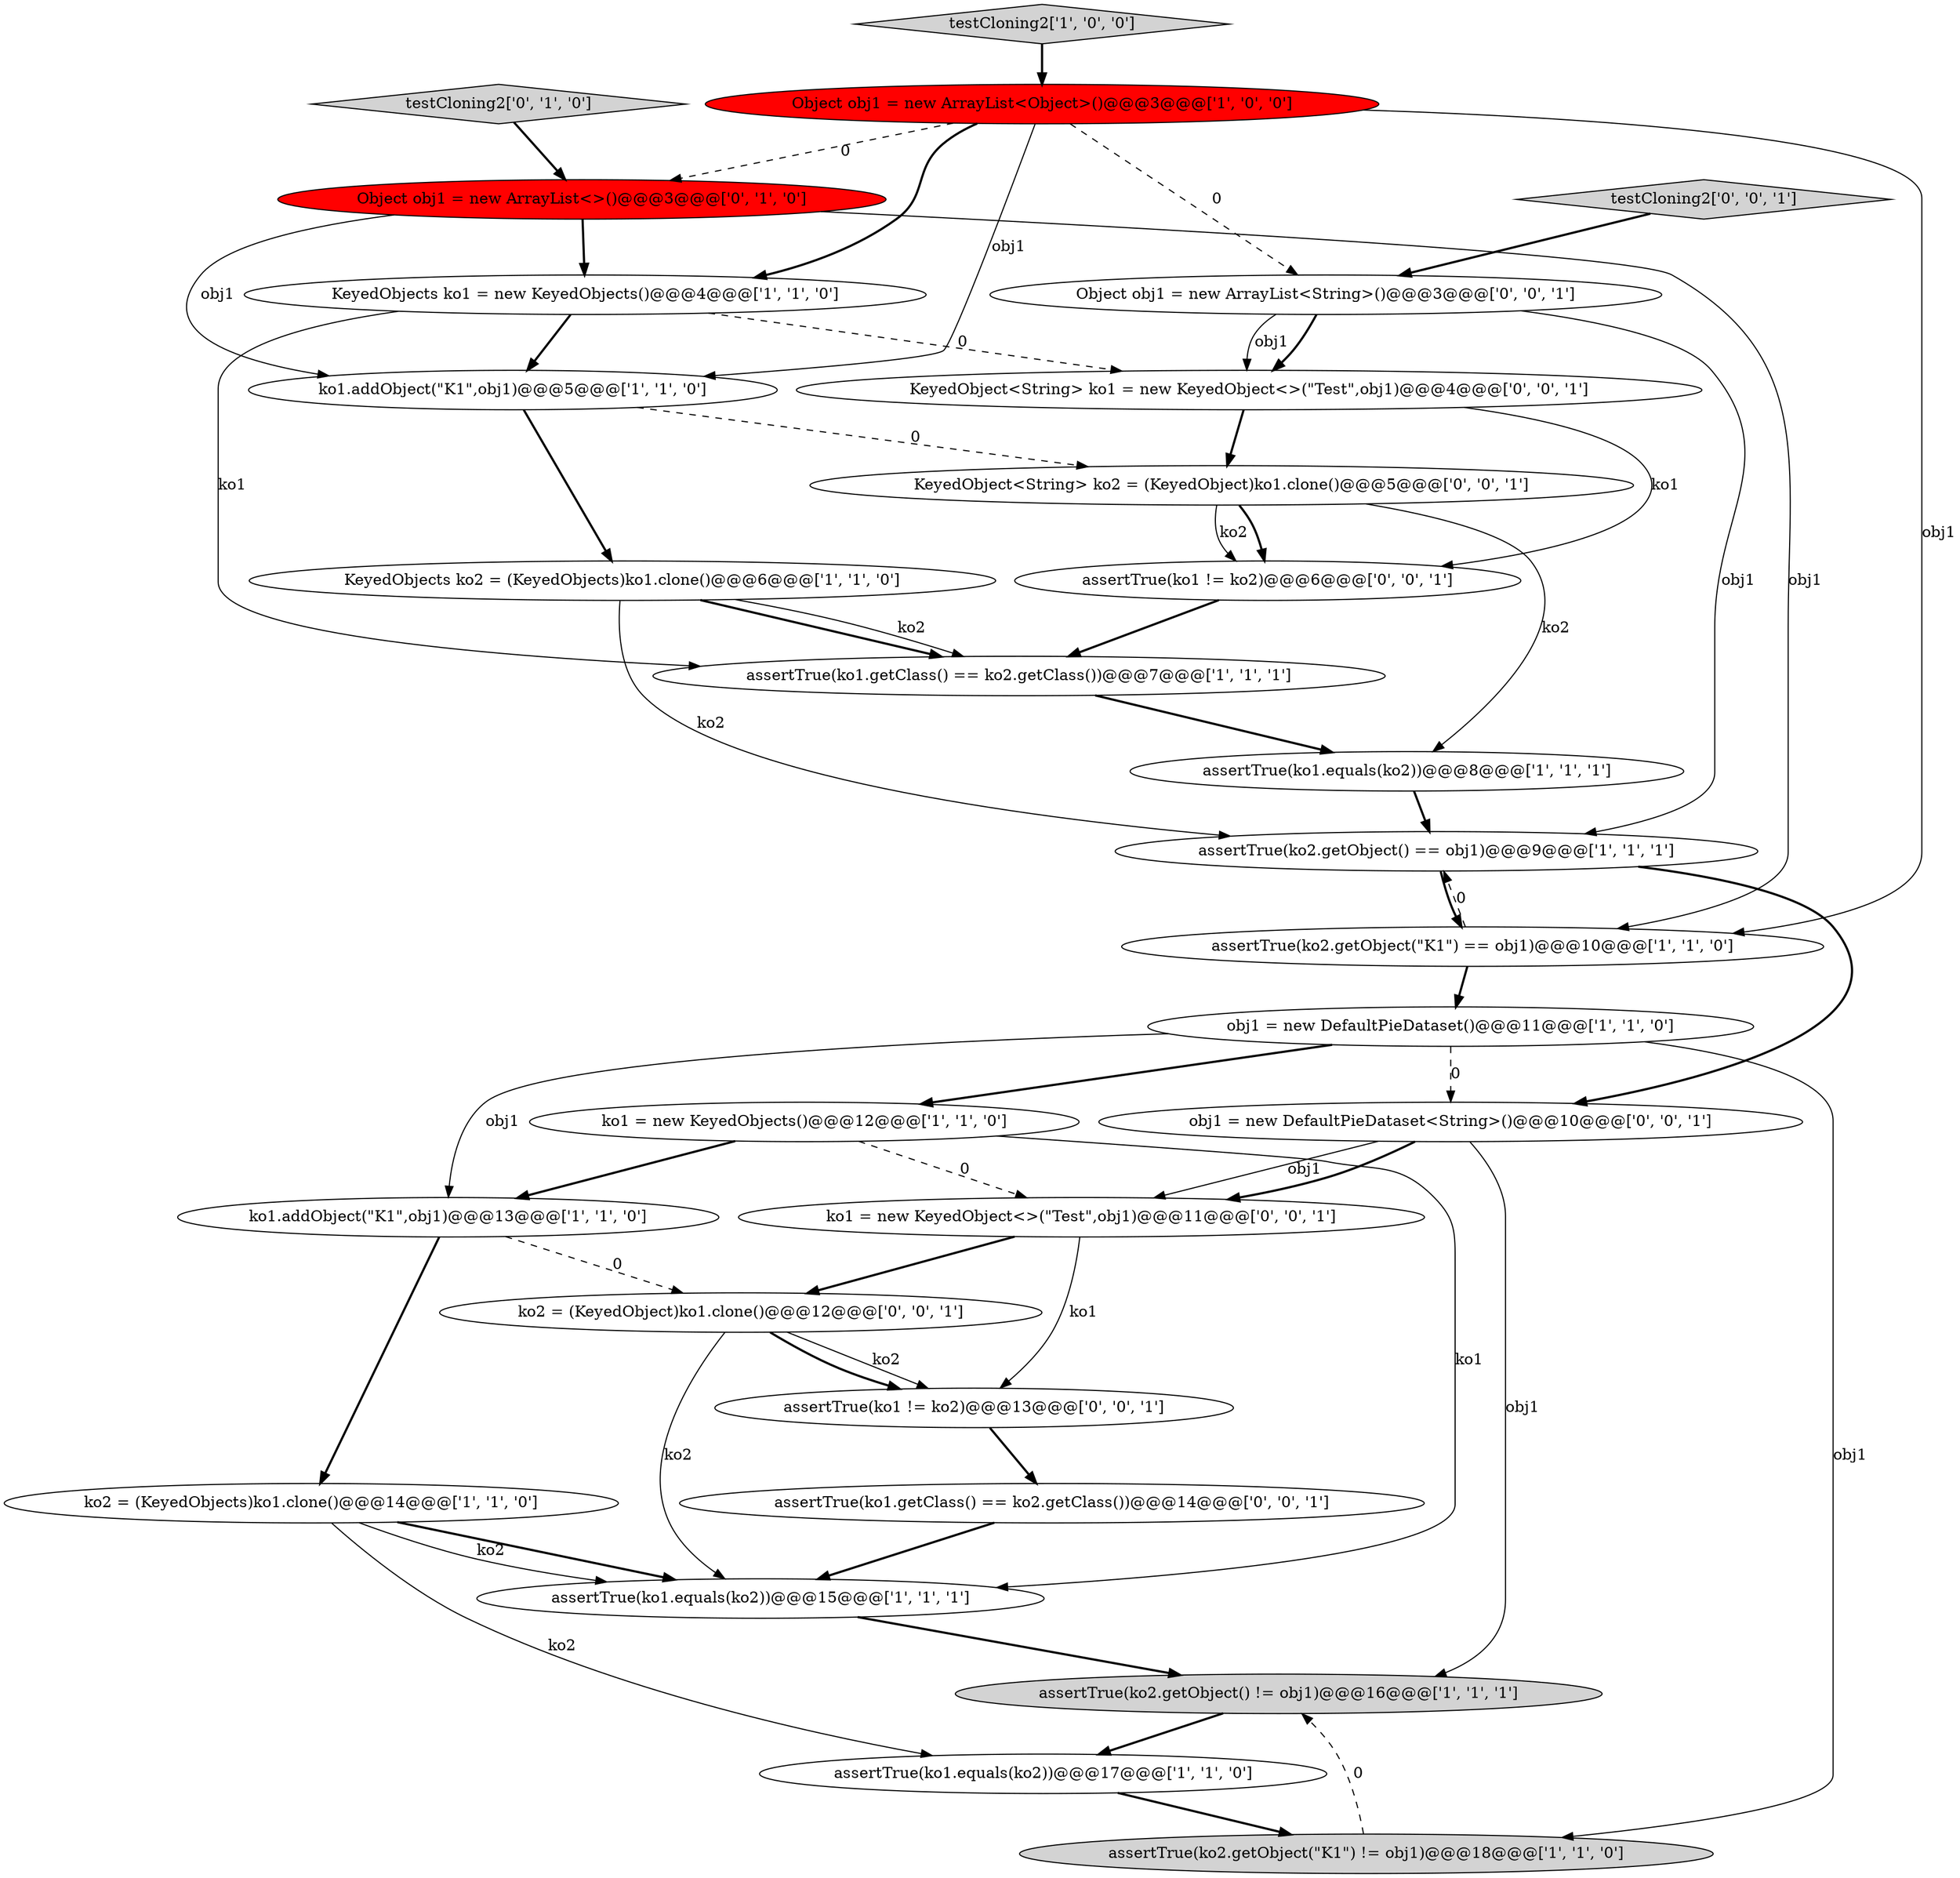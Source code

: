 digraph {
5 [style = filled, label = "assertTrue(ko1.equals(ko2))@@@15@@@['1', '1', '1']", fillcolor = white, shape = ellipse image = "AAA0AAABBB1BBB"];
16 [style = filled, label = "assertTrue(ko1.equals(ko2))@@@17@@@['1', '1', '0']", fillcolor = white, shape = ellipse image = "AAA0AAABBB1BBB"];
0 [style = filled, label = "ko1 = new KeyedObjects()@@@12@@@['1', '1', '0']", fillcolor = white, shape = ellipse image = "AAA0AAABBB1BBB"];
18 [style = filled, label = "Object obj1 = new ArrayList<>()@@@3@@@['0', '1', '0']", fillcolor = red, shape = ellipse image = "AAA1AAABBB2BBB"];
4 [style = filled, label = "KeyedObjects ko1 = new KeyedObjects()@@@4@@@['1', '1', '0']", fillcolor = white, shape = ellipse image = "AAA0AAABBB1BBB"];
25 [style = filled, label = "KeyedObject<String> ko1 = new KeyedObject<>(\"Test\",obj1)@@@4@@@['0', '0', '1']", fillcolor = white, shape = ellipse image = "AAA0AAABBB3BBB"];
7 [style = filled, label = "ko1.addObject(\"K1\",obj1)@@@13@@@['1', '1', '0']", fillcolor = white, shape = ellipse image = "AAA0AAABBB1BBB"];
8 [style = filled, label = "ko2 = (KeyedObjects)ko1.clone()@@@14@@@['1', '1', '0']", fillcolor = white, shape = ellipse image = "AAA0AAABBB1BBB"];
26 [style = filled, label = "ko1 = new KeyedObject<>(\"Test\",obj1)@@@11@@@['0', '0', '1']", fillcolor = white, shape = ellipse image = "AAA0AAABBB3BBB"];
19 [style = filled, label = "assertTrue(ko1 != ko2)@@@6@@@['0', '0', '1']", fillcolor = white, shape = ellipse image = "AAA0AAABBB3BBB"];
15 [style = filled, label = "Object obj1 = new ArrayList<Object>()@@@3@@@['1', '0', '0']", fillcolor = red, shape = ellipse image = "AAA1AAABBB1BBB"];
6 [style = filled, label = "obj1 = new DefaultPieDataset()@@@11@@@['1', '1', '0']", fillcolor = white, shape = ellipse image = "AAA0AAABBB1BBB"];
2 [style = filled, label = "assertTrue(ko1.equals(ko2))@@@8@@@['1', '1', '1']", fillcolor = white, shape = ellipse image = "AAA0AAABBB1BBB"];
11 [style = filled, label = "KeyedObjects ko2 = (KeyedObjects)ko1.clone()@@@6@@@['1', '1', '0']", fillcolor = white, shape = ellipse image = "AAA0AAABBB1BBB"];
12 [style = filled, label = "assertTrue(ko2.getObject(\"K1\") == obj1)@@@10@@@['1', '1', '0']", fillcolor = white, shape = ellipse image = "AAA0AAABBB1BBB"];
24 [style = filled, label = "obj1 = new DefaultPieDataset<String>()@@@10@@@['0', '0', '1']", fillcolor = white, shape = ellipse image = "AAA0AAABBB3BBB"];
27 [style = filled, label = "assertTrue(ko1.getClass() == ko2.getClass())@@@14@@@['0', '0', '1']", fillcolor = white, shape = ellipse image = "AAA0AAABBB3BBB"];
20 [style = filled, label = "ko2 = (KeyedObject)ko1.clone()@@@12@@@['0', '0', '1']", fillcolor = white, shape = ellipse image = "AAA0AAABBB3BBB"];
21 [style = filled, label = "assertTrue(ko1 != ko2)@@@13@@@['0', '0', '1']", fillcolor = white, shape = ellipse image = "AAA0AAABBB3BBB"];
22 [style = filled, label = "KeyedObject<String> ko2 = (KeyedObject)ko1.clone()@@@5@@@['0', '0', '1']", fillcolor = white, shape = ellipse image = "AAA0AAABBB3BBB"];
14 [style = filled, label = "assertTrue(ko2.getObject(\"K1\") != obj1)@@@18@@@['1', '1', '0']", fillcolor = lightgray, shape = ellipse image = "AAA0AAABBB1BBB"];
17 [style = filled, label = "testCloning2['0', '1', '0']", fillcolor = lightgray, shape = diamond image = "AAA0AAABBB2BBB"];
13 [style = filled, label = "assertTrue(ko2.getObject() == obj1)@@@9@@@['1', '1', '1']", fillcolor = white, shape = ellipse image = "AAA0AAABBB1BBB"];
3 [style = filled, label = "ko1.addObject(\"K1\",obj1)@@@5@@@['1', '1', '0']", fillcolor = white, shape = ellipse image = "AAA0AAABBB1BBB"];
10 [style = filled, label = "testCloning2['1', '0', '0']", fillcolor = lightgray, shape = diamond image = "AAA0AAABBB1BBB"];
1 [style = filled, label = "assertTrue(ko1.getClass() == ko2.getClass())@@@7@@@['1', '1', '1']", fillcolor = white, shape = ellipse image = "AAA0AAABBB1BBB"];
23 [style = filled, label = "Object obj1 = new ArrayList<String>()@@@3@@@['0', '0', '1']", fillcolor = white, shape = ellipse image = "AAA0AAABBB3BBB"];
28 [style = filled, label = "testCloning2['0', '0', '1']", fillcolor = lightgray, shape = diamond image = "AAA0AAABBB3BBB"];
9 [style = filled, label = "assertTrue(ko2.getObject() != obj1)@@@16@@@['1', '1', '1']", fillcolor = lightgray, shape = ellipse image = "AAA0AAABBB1BBB"];
22->2 [style = solid, label="ko2"];
20->5 [style = solid, label="ko2"];
4->3 [style = bold, label=""];
23->25 [style = bold, label=""];
24->26 [style = solid, label="obj1"];
18->3 [style = solid, label="obj1"];
15->23 [style = dashed, label="0"];
10->15 [style = bold, label=""];
13->24 [style = bold, label=""];
26->21 [style = solid, label="ko1"];
5->9 [style = bold, label=""];
25->22 [style = bold, label=""];
22->19 [style = bold, label=""];
21->27 [style = bold, label=""];
11->1 [style = bold, label=""];
0->5 [style = solid, label="ko1"];
8->16 [style = solid, label="ko2"];
15->18 [style = dashed, label="0"];
3->11 [style = bold, label=""];
7->20 [style = dashed, label="0"];
22->19 [style = solid, label="ko2"];
0->26 [style = dashed, label="0"];
6->0 [style = bold, label=""];
3->22 [style = dashed, label="0"];
6->14 [style = solid, label="obj1"];
20->21 [style = solid, label="ko2"];
7->8 [style = bold, label=""];
12->6 [style = bold, label=""];
23->25 [style = solid, label="obj1"];
9->16 [style = bold, label=""];
15->12 [style = solid, label="obj1"];
11->13 [style = solid, label="ko2"];
0->7 [style = bold, label=""];
2->13 [style = bold, label=""];
20->21 [style = bold, label=""];
4->1 [style = solid, label="ko1"];
4->25 [style = dashed, label="0"];
24->26 [style = bold, label=""];
19->1 [style = bold, label=""];
23->13 [style = solid, label="obj1"];
15->3 [style = solid, label="obj1"];
13->12 [style = bold, label=""];
18->4 [style = bold, label=""];
8->5 [style = bold, label=""];
28->23 [style = bold, label=""];
18->12 [style = solid, label="obj1"];
6->24 [style = dashed, label="0"];
8->5 [style = solid, label="ko2"];
15->4 [style = bold, label=""];
6->7 [style = solid, label="obj1"];
14->9 [style = dashed, label="0"];
16->14 [style = bold, label=""];
1->2 [style = bold, label=""];
12->13 [style = dashed, label="0"];
11->1 [style = solid, label="ko2"];
27->5 [style = bold, label=""];
24->9 [style = solid, label="obj1"];
25->19 [style = solid, label="ko1"];
17->18 [style = bold, label=""];
26->20 [style = bold, label=""];
}
